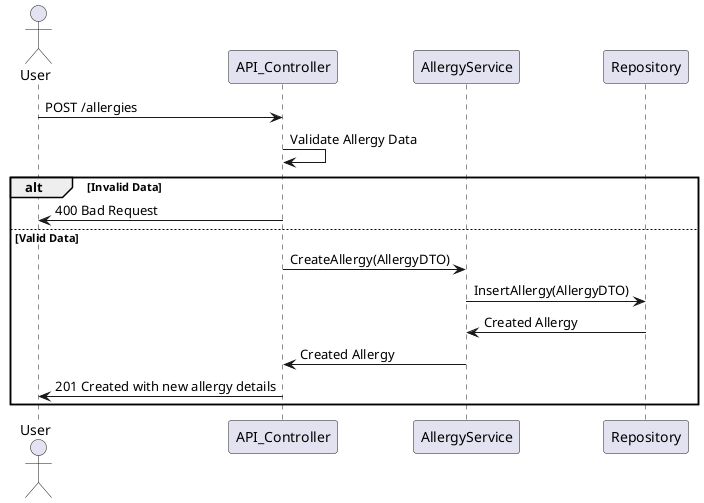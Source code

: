 @startuml
actor User
participant API_Controller
participant AllergyService
participant Repository

User -> API_Controller: POST /allergies
API_Controller -> API_Controller: Validate Allergy Data
alt Invalid Data
    API_Controller -> User: 400 Bad Request
else Valid Data
    API_Controller -> AllergyService: CreateAllergy(AllergyDTO)
    AllergyService -> Repository: InsertAllergy(AllergyDTO)
    Repository -> AllergyService: Created Allergy
    AllergyService -> API_Controller: Created Allergy
    API_Controller -> User: 201 Created with new allergy details
end
@enduml
